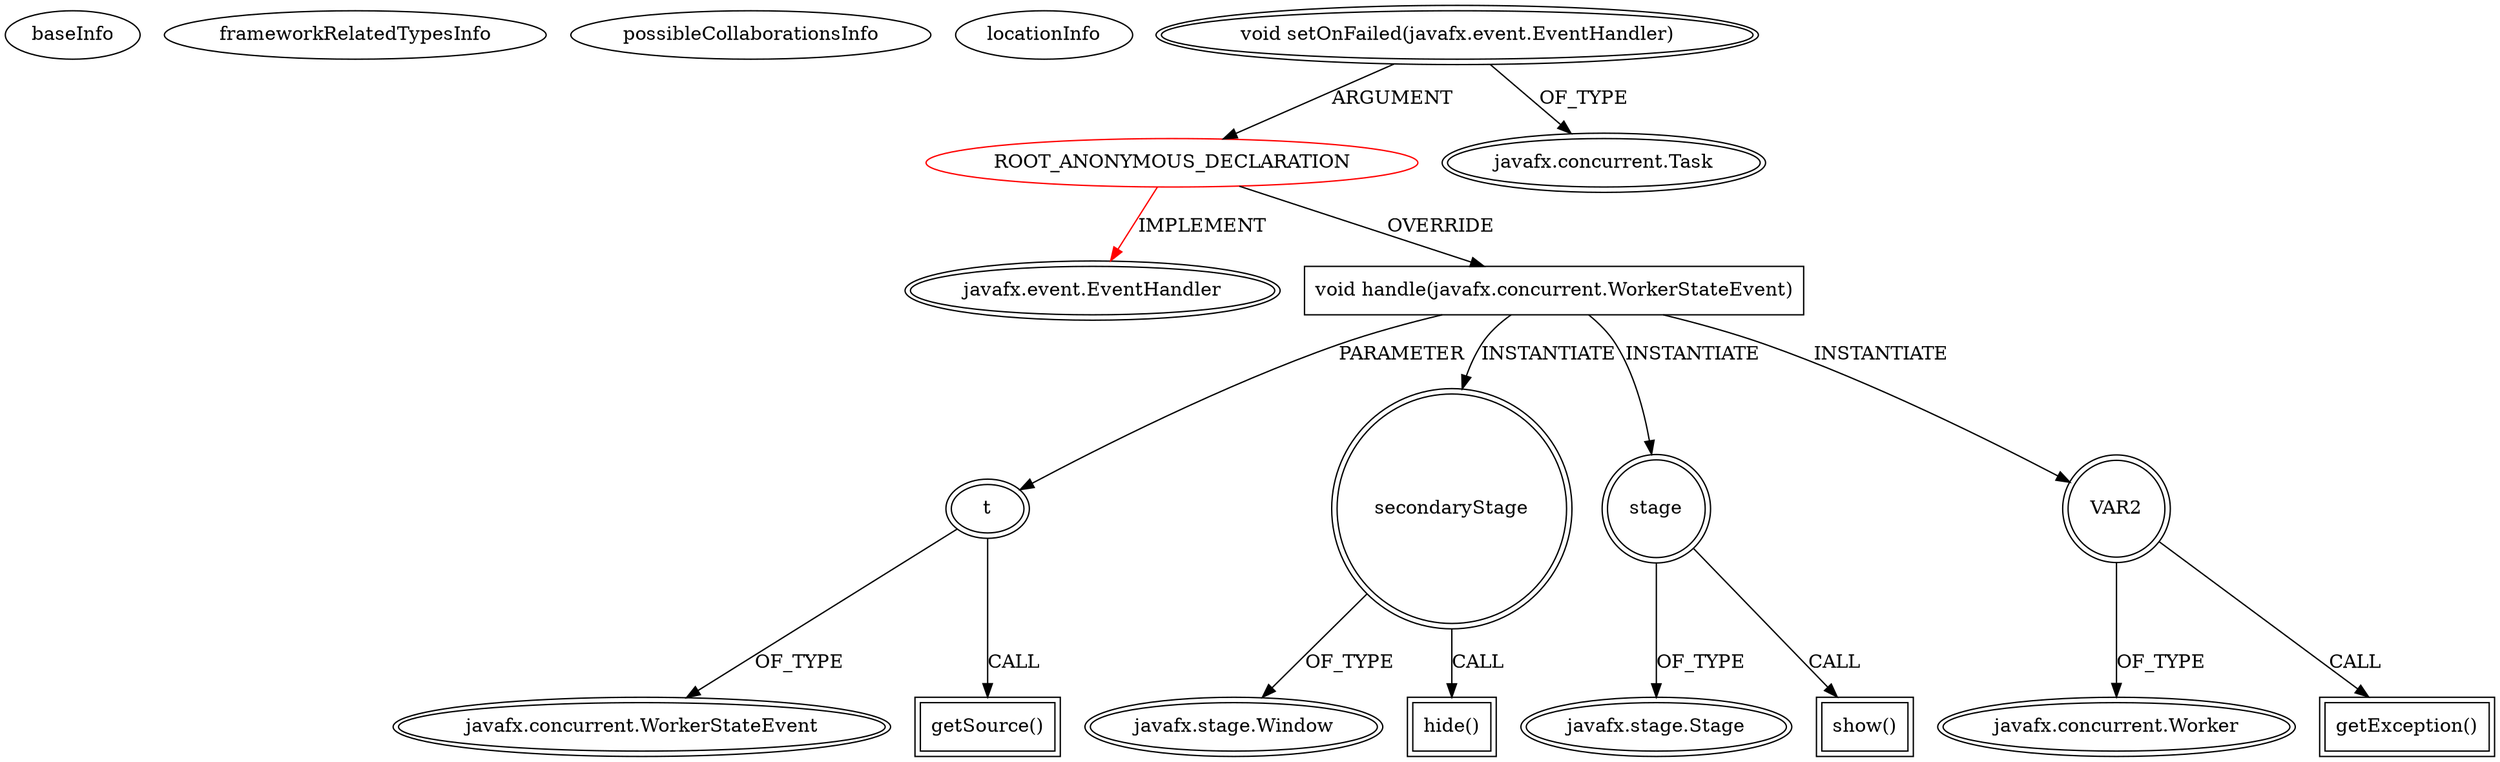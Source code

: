 digraph {
baseInfo[graphId=1036,category="extension_graph",isAnonymous=true,possibleRelation=false]
frameworkRelatedTypesInfo[0="javafx.event.EventHandler"]
possibleCollaborationsInfo[]
locationInfo[projectName="NukeName-MazeFramework",filePath="/NukeName-MazeFramework/MazeFramework-master/MazeFramework/src/mazeframework/MazeFramework.java",contextSignature="void benchmark()",graphId="1036"]
0[label="ROOT_ANONYMOUS_DECLARATION",vertexType="ROOT_ANONYMOUS_DECLARATION",isFrameworkType=false,color=red]
1[label="javafx.event.EventHandler",vertexType="FRAMEWORK_INTERFACE_TYPE",isFrameworkType=true,peripheries=2]
2[label="void setOnFailed(javafx.event.EventHandler)",vertexType="OUTSIDE_CALL",isFrameworkType=true,peripheries=2]
3[label="javafx.concurrent.Task",vertexType="FRAMEWORK_CLASS_TYPE",isFrameworkType=true,peripheries=2]
4[label="void handle(javafx.concurrent.WorkerStateEvent)",vertexType="OVERRIDING_METHOD_DECLARATION",isFrameworkType=false,shape=box]
5[label="t",vertexType="PARAMETER_DECLARATION",isFrameworkType=true,peripheries=2]
6[label="javafx.concurrent.WorkerStateEvent",vertexType="FRAMEWORK_CLASS_TYPE",isFrameworkType=true,peripheries=2]
7[label="secondaryStage",vertexType="VARIABLE_EXPRESION",isFrameworkType=true,peripheries=2,shape=circle]
9[label="javafx.stage.Window",vertexType="FRAMEWORK_CLASS_TYPE",isFrameworkType=true,peripheries=2]
8[label="hide()",vertexType="INSIDE_CALL",isFrameworkType=true,peripheries=2,shape=box]
10[label="stage",vertexType="VARIABLE_EXPRESION",isFrameworkType=true,peripheries=2,shape=circle]
12[label="javafx.stage.Stage",vertexType="FRAMEWORK_CLASS_TYPE",isFrameworkType=true,peripheries=2]
11[label="show()",vertexType="INSIDE_CALL",isFrameworkType=true,peripheries=2,shape=box]
13[label="VAR2",vertexType="VARIABLE_EXPRESION",isFrameworkType=true,peripheries=2,shape=circle]
15[label="javafx.concurrent.Worker",vertexType="FRAMEWORK_INTERFACE_TYPE",isFrameworkType=true,peripheries=2]
14[label="getException()",vertexType="INSIDE_CALL",isFrameworkType=true,peripheries=2,shape=box]
17[label="getSource()",vertexType="INSIDE_CALL",isFrameworkType=true,peripheries=2,shape=box]
0->1[label="IMPLEMENT",color=red]
2->0[label="ARGUMENT"]
2->3[label="OF_TYPE"]
0->4[label="OVERRIDE"]
5->6[label="OF_TYPE"]
4->5[label="PARAMETER"]
4->7[label="INSTANTIATE"]
7->9[label="OF_TYPE"]
7->8[label="CALL"]
4->10[label="INSTANTIATE"]
10->12[label="OF_TYPE"]
10->11[label="CALL"]
4->13[label="INSTANTIATE"]
13->15[label="OF_TYPE"]
13->14[label="CALL"]
5->17[label="CALL"]
}
